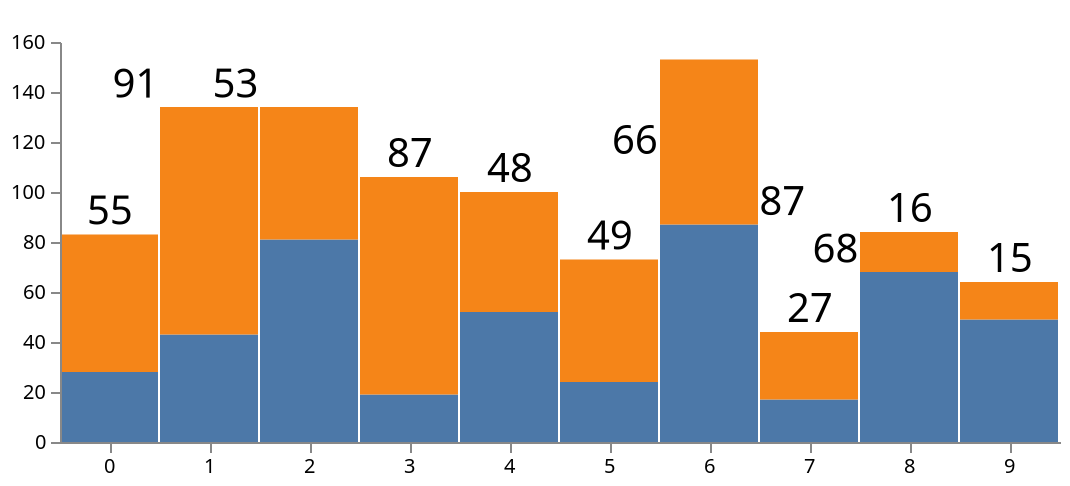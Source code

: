 {
  "$schema": "https://vega.github.io/schema/vega/v4.json",
  "width": 500,
  "height": 200,
  "padding": 5,

  "data": [
    {
      "name": "table",
      "values": [
        {"x": 0, "y": 28, "c":0}, {"x": 0, "y": 55, "c":1},
        {"x": 1, "y": 43, "c":0}, {"x": 1, "y": 91, "c":1},
        {"x": 2, "y": 81, "c":0}, {"x": 2, "y": 53, "c":1},
        {"x": 3, "y": 19, "c":0}, {"x": 3, "y": 87, "c":1},
        {"x": 4, "y": 52, "c":0}, {"x": 4, "y": 48, "c":1},
        {"x": 5, "y": 24, "c":0}, {"x": 5, "y": 49, "c":1},
        {"x": 6, "y": 87, "c":0}, {"x": 6, "y": 66, "c":1},
        {"x": 7, "y": 17, "c":0}, {"x": 7, "y": 27, "c":1},
        {"x": 8, "y": 68, "c":0}, {"x": 8, "y": 16, "c":1},
        {"x": 9, "y": 49, "c":0}, {"x": 9, "y": 15, "c":1}
      ],
      "transform": [
        {
          "type": "stack",
          "groupby": ["x"],
          "sort": {"field": "c"},
          "field": "y"
        }
      ]
    }
  ],

  "scales": [
    {
      "name": "x",
      "type": "band",
      "range": "width",
      "domain": {"data": "table", "field": "x"}
    },
    {
      "name": "y",
      "type": "linear",
      "range": "height",
      "nice": true, "zero": true,
      "domain": {"data": "table", "field": "y1"}
    },
    {
      "name": "color",
      "type": "ordinal",
      "range": "category",
      "domain": {"data": "table", "field": "c"}
    }
  ],

  "axes": [
    {"orient": "bottom", "scale": "x", "zindex": 1},
    {"orient": "left", "scale": "y", "zindex": 1}
  ],

  "marks": [
    {
      "type": "rect",
      "name": "baseRect",
      "from": {"data": "table"},
      "encode": {
        "enter": {
          "x": {"scale": "x", "field": "x"},
          "width": {"scale": "x", "band": 1, "offset": -1},
          "y": {"scale": "y", "field": "y0"},
          "y2": {"scale": "y", "field": "y1"},
          "fill": {"scale": "color", "field": "c"}
        },
        "update": {
          "fillOpacity": {"value": 1}
        },
        "hover": {
          "fillOpacity": {"value": 0.5}
        }
      }
    },
    {
        "type": "text",
        "from": {"data": "baseRect"},
        "encode": {
            "enter": {
                "x": {"field": "x"},
                "y": {"field": "y"},
                "text": {"field": "datum.y"},
                "fontSize": {"value": 20}
            }
        },
        "transform": [
            {
                "type": "label",
                "size": [500, 200],
                "anchors": ["top"],
                "offsets": [-10, 10]
            }
        ]
    }
  ]
}
